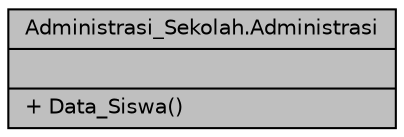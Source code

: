 digraph "Administrasi_Sekolah.Administrasi"
{
 // LATEX_PDF_SIZE
  edge [fontname="Helvetica",fontsize="10",labelfontname="Helvetica",labelfontsize="10"];
  node [fontname="Helvetica",fontsize="10",shape=record];
  Node1 [label="{Administrasi_Sekolah.Administrasi\n||+ Data_Siswa()\l}",height=0.2,width=0.4,color="black", fillcolor="grey75", style="filled", fontcolor="black",tooltip=" "];
}

